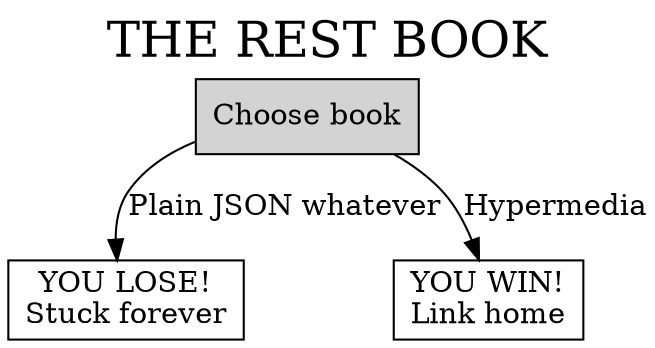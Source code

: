 digraph {
  label="THE REST BOOK";
  labelloc=t;
  fontsize=24;
  node [shape=box];

  choice [label="Choose book",bgcolor="black",style="filled"];
  stuck [label="YOU LOSE!\nStuck forever"];
  free [label="YOU WIN!\nLink home"];

  choice -> stuck [label="Plain JSON whatever"];
  choice -> free [label="Hypermedia"];
}